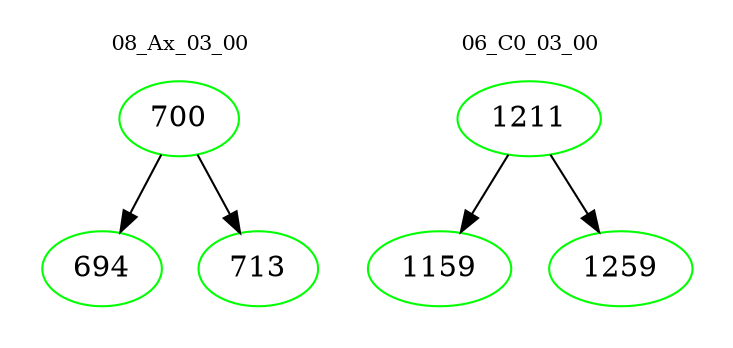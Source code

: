 digraph{
subgraph cluster_0 {
color = white
label = "08_Ax_03_00";
fontsize=10;
T0_700 [label="700", color="green"]
T0_700 -> T0_694 [color="black"]
T0_694 [label="694", color="green"]
T0_700 -> T0_713 [color="black"]
T0_713 [label="713", color="green"]
}
subgraph cluster_1 {
color = white
label = "06_C0_03_00";
fontsize=10;
T1_1211 [label="1211", color="green"]
T1_1211 -> T1_1159 [color="black"]
T1_1159 [label="1159", color="green"]
T1_1211 -> T1_1259 [color="black"]
T1_1259 [label="1259", color="green"]
}
}
